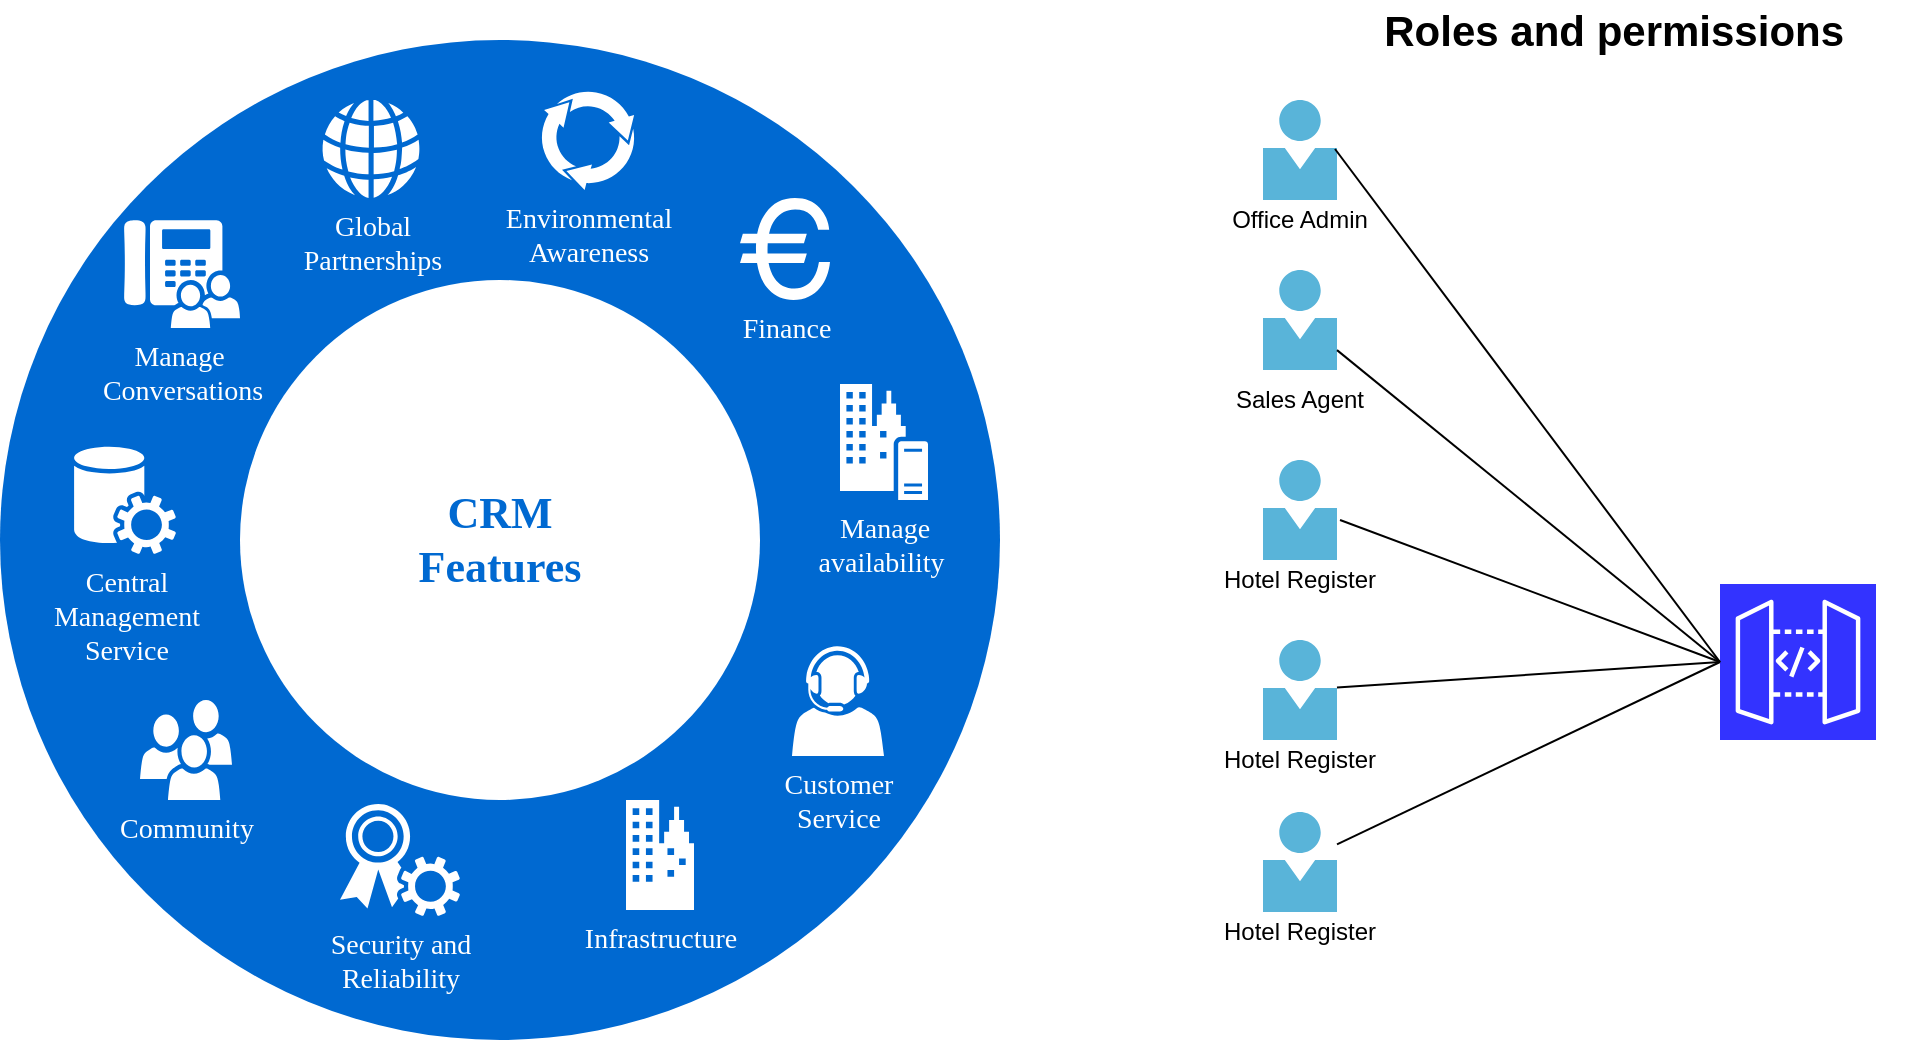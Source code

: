 <mxfile version="20.7.4" type="github">
  <diagram name="Page-1" id="3e8102d1-ef87-2e61-34e1-82d9a586fe2e">
    <mxGraphModel dx="735" dy="548" grid="1" gridSize="10" guides="1" tooltips="1" connect="1" arrows="1" fold="1" page="1" pageScale="1" pageWidth="1100" pageHeight="850" background="none" math="0" shadow="0">
      <root>
        <mxCell id="0" />
        <mxCell id="1" parent="0" />
        <mxCell id="70666756c84bb93c-1" value="" style="ellipse;whiteSpace=wrap;html=1;rounded=0;shadow=0;comic=0;strokeWidth=1;fontFamily=Verdana;fontSize=14;strokeColor=none;fillColor=#0069D1;" parent="1" vertex="1">
          <mxGeometry x="120" y="40" width="500" height="500" as="geometry" />
        </mxCell>
        <mxCell id="70666756c84bb93c-2" value="CRM&lt;br&gt;Features" style="ellipse;whiteSpace=wrap;html=1;rounded=0;shadow=0;comic=0;strokeWidth=1;fontFamily=Verdana;fontSize=22;strokeColor=none;fillColor=#ffffff;fontColor=#0069D1;fontStyle=1" parent="1" vertex="1">
          <mxGeometry x="240" y="160" width="260" height="260" as="geometry" />
        </mxCell>
        <mxCell id="70666756c84bb93c-5" value="Community" style="shadow=0;dashed=0;html=1;strokeColor=none;fillColor=#ffffff;labelPosition=center;verticalLabelPosition=bottom;verticalAlign=top;shape=mxgraph.office.users.users;rounded=0;comic=0;fontFamily=Verdana;fontSize=14;fontColor=#FFFFFF;" parent="1" vertex="1">
          <mxGeometry x="190" y="370" width="46" height="50" as="geometry" />
        </mxCell>
        <mxCell id="70666756c84bb93c-6" value="Customer&lt;div&gt;Service&lt;/div&gt;" style="shadow=0;dashed=0;html=1;strokeColor=none;fillColor=#ffffff;labelPosition=center;verticalLabelPosition=bottom;verticalAlign=top;shape=mxgraph.office.users.call_center_agent;rounded=0;comic=0;fontFamily=Verdana;fontSize=14;fontColor=#FFFFFF;" parent="1" vertex="1">
          <mxGeometry x="516" y="343" width="46" height="55" as="geometry" />
        </mxCell>
        <mxCell id="70666756c84bb93c-7" value="Manage&amp;nbsp;&lt;br&gt;Conversations" style="shadow=0;dashed=0;html=1;strokeColor=none;fillColor=#ffffff;labelPosition=center;verticalLabelPosition=bottom;verticalAlign=top;shape=mxgraph.office.users.response_group;rounded=0;comic=0;fontFamily=Verdana;fontSize=14;fontColor=#FFFFFF;" parent="1" vertex="1">
          <mxGeometry x="182" y="130" width="58" height="54" as="geometry" />
        </mxCell>
        <mxCell id="70666756c84bb93c-8" value="Central&lt;div&gt;Management&lt;/div&gt;&lt;div&gt;Service&lt;/div&gt;" style="shadow=0;dashed=0;html=1;strokeColor=none;fillColor=#ffffff;labelPosition=center;verticalLabelPosition=bottom;verticalAlign=top;shape=mxgraph.office.services.central_management_service;rounded=0;comic=0;fontFamily=Verdana;fontSize=14;fontColor=#FFFFFF;" parent="1" vertex="1">
          <mxGeometry x="157" y="243" width="51" height="54" as="geometry" />
        </mxCell>
        <mxCell id="70666756c84bb93c-9" value="Manage&lt;br&gt;availability&amp;nbsp;" style="shadow=0;dashed=0;html=1;strokeColor=none;fillColor=#ffffff;labelPosition=center;verticalLabelPosition=bottom;verticalAlign=top;shape=mxgraph.office.servers.on_premises_server;rounded=0;comic=0;fontFamily=Verdana;fontSize=14;fontColor=#FFFFFF;" parent="1" vertex="1">
          <mxGeometry x="540" y="212" width="44" height="58" as="geometry" />
        </mxCell>
        <mxCell id="70666756c84bb93c-10" value="Security and&lt;br&gt;Reliability" style="shadow=0;dashed=0;html=1;strokeColor=none;fillColor=#ffffff;labelPosition=center;verticalLabelPosition=bottom;verticalAlign=top;shape=mxgraph.office.security.token_service;rounded=0;comic=0;fontFamily=Verdana;fontSize=14;fontColor=#FFFFFF;" parent="1" vertex="1">
          <mxGeometry x="290" y="422" width="60" height="56" as="geometry" />
        </mxCell>
        <mxCell id="70666756c84bb93c-11" value="Infrastructure" style="shadow=0;dashed=0;html=1;strokeColor=none;fillColor=#ffffff;labelPosition=center;verticalLabelPosition=bottom;verticalAlign=top;shape=mxgraph.office.concepts.on_premises;rounded=0;comic=0;fontFamily=Verdana;fontSize=14;fontColor=#FFFFFF;" parent="1" vertex="1">
          <mxGeometry x="433" y="420" width="34" height="55" as="geometry" />
        </mxCell>
        <mxCell id="70666756c84bb93c-12" value="Global&lt;div&gt;Partnerships&lt;/div&gt;" style="shadow=0;dashed=0;html=1;strokeColor=none;fillColor=#ffffff;labelPosition=center;verticalLabelPosition=bottom;verticalAlign=top;shape=mxgraph.office.concepts.globe_internet;rounded=0;comic=0;fontFamily=Verdana;fontSize=14;fontColor=#FFFFFF;" parent="1" vertex="1">
          <mxGeometry x="281" y="70" width="49" height="49" as="geometry" />
        </mxCell>
        <mxCell id="70666756c84bb93c-13" value="Environmental&lt;div&gt;Awareness&lt;/div&gt;" style="shadow=0;dashed=0;html=1;strokeColor=none;shape=mxgraph.mscae.general.continuous_cycle;fillColor=#ffffff;rounded=0;comic=0;fontFamily=Verdana;fontSize=14;fontColor=#FFFFFF;verticalAlign=top;labelPosition=center;verticalLabelPosition=bottom;align=center;" parent="1" vertex="1">
          <mxGeometry x="390" y="65" width="48" height="50" as="geometry" />
        </mxCell>
        <mxCell id="70666756c84bb93c-15" value="Finance" style="shape=mxgraph.signs.travel.euro;html=1;fillColor=#ffffff;strokeColor=none;verticalLabelPosition=bottom;verticalAlign=top;align=center;rounded=0;shadow=0;dashed=0;comic=0;fontFamily=Verdana;fontSize=14;fontColor=#FFFFFF;" parent="1" vertex="1">
          <mxGeometry x="490" y="119" width="45" height="51" as="geometry" />
        </mxCell>
        <mxCell id="_6777UeAourxS73tgjvb-6" value="" style="sketch=0;points=[[0,0,0],[0.25,0,0],[0.5,0,0],[0.75,0,0],[1,0,0],[0,1,0],[0.25,1,0],[0.5,1,0],[0.75,1,0],[1,1,0],[0,0.25,0],[0,0.5,0],[0,0.75,0],[1,0.25,0],[1,0.5,0],[1,0.75,0]];outlineConnect=0;fontColor=#232F3E;gradientColor=#3333FF;gradientDirection=north;fillColor=#3333FF;strokeColor=#ffffff;dashed=0;verticalLabelPosition=bottom;verticalAlign=top;align=center;html=1;fontSize=12;fontStyle=0;aspect=fixed;shape=mxgraph.aws4.resourceIcon;resIcon=mxgraph.aws4.api_gateway;labelBackgroundColor=none;" vertex="1" parent="1">
          <mxGeometry x="980" y="312" width="78" height="78" as="geometry" />
        </mxCell>
        <mxCell id="_6777UeAourxS73tgjvb-9" value="" style="group" vertex="1" connectable="0" parent="1">
          <mxGeometry x="740" y="70" width="85" height="80" as="geometry" />
        </mxCell>
        <mxCell id="_6777UeAourxS73tgjvb-7" value="" style="sketch=0;aspect=fixed;html=1;points=[];align=center;image;fontSize=12;image=img/lib/mscae/Person.svg;labelBackgroundColor=none;fillColor=#3333FF;gradientColor=#3333FF;" vertex="1" parent="_6777UeAourxS73tgjvb-9">
          <mxGeometry x="11.5" width="37" height="50" as="geometry" />
        </mxCell>
        <mxCell id="_6777UeAourxS73tgjvb-8" value="Office Admin" style="text;strokeColor=none;align=center;fillColor=none;html=1;verticalAlign=middle;whiteSpace=wrap;rounded=0;labelBackgroundColor=none;" vertex="1" parent="_6777UeAourxS73tgjvb-9">
          <mxGeometry x="-25" y="45" width="110" height="30" as="geometry" />
        </mxCell>
        <mxCell id="_6777UeAourxS73tgjvb-11" value="&lt;font style=&quot;font-size: 21px;&quot;&gt;&lt;b&gt;Roles and permissions&amp;nbsp;&lt;/b&gt;&lt;/font&gt;" style="text;strokeColor=none;align=center;fillColor=none;html=1;verticalAlign=middle;whiteSpace=wrap;rounded=0;labelBackgroundColor=none;" vertex="1" parent="1">
          <mxGeometry x="780" y="20" width="300" height="30" as="geometry" />
        </mxCell>
        <mxCell id="_6777UeAourxS73tgjvb-12" value="" style="group" vertex="1" connectable="0" parent="1">
          <mxGeometry x="740" y="155" width="85" height="80" as="geometry" />
        </mxCell>
        <mxCell id="_6777UeAourxS73tgjvb-13" value="" style="sketch=0;aspect=fixed;html=1;points=[];align=center;image;fontSize=12;image=img/lib/mscae/Person.svg;labelBackgroundColor=none;fillColor=#3333FF;gradientColor=#3333FF;" vertex="1" parent="_6777UeAourxS73tgjvb-12">
          <mxGeometry x="11.5" width="37" height="50" as="geometry" />
        </mxCell>
        <mxCell id="_6777UeAourxS73tgjvb-14" value="Sales Agent" style="text;strokeColor=none;align=center;fillColor=none;html=1;verticalAlign=middle;whiteSpace=wrap;rounded=0;labelBackgroundColor=none;" vertex="1" parent="_6777UeAourxS73tgjvb-12">
          <mxGeometry x="-25" y="50" width="110" height="30" as="geometry" />
        </mxCell>
        <mxCell id="_6777UeAourxS73tgjvb-16" value="" style="endArrow=none;html=1;rounded=0;fontSize=21;entryX=0;entryY=0.5;entryDx=0;entryDy=0;entryPerimeter=0;" edge="1" parent="1" source="_6777UeAourxS73tgjvb-13" target="_6777UeAourxS73tgjvb-6">
          <mxGeometry width="50" height="50" relative="1" as="geometry">
            <mxPoint x="710" y="220" as="sourcePoint" />
            <mxPoint x="760" y="170" as="targetPoint" />
          </mxGeometry>
        </mxCell>
        <mxCell id="_6777UeAourxS73tgjvb-17" value="" style="group" vertex="1" connectable="0" parent="1">
          <mxGeometry x="740" y="250" width="85" height="80" as="geometry" />
        </mxCell>
        <mxCell id="_6777UeAourxS73tgjvb-18" value="" style="sketch=0;aspect=fixed;html=1;points=[];align=center;image;fontSize=12;image=img/lib/mscae/Person.svg;labelBackgroundColor=none;fillColor=#3333FF;gradientColor=#3333FF;" vertex="1" parent="_6777UeAourxS73tgjvb-17">
          <mxGeometry x="11.5" width="37" height="50" as="geometry" />
        </mxCell>
        <mxCell id="_6777UeAourxS73tgjvb-19" value="Hotel Register" style="text;strokeColor=none;align=center;fillColor=none;html=1;verticalAlign=middle;whiteSpace=wrap;rounded=0;labelBackgroundColor=none;" vertex="1" parent="_6777UeAourxS73tgjvb-17">
          <mxGeometry x="-25" y="45" width="110" height="30" as="geometry" />
        </mxCell>
        <mxCell id="_6777UeAourxS73tgjvb-20" value="" style="endArrow=none;html=1;rounded=0;fontSize=21;exitX=1.041;exitY=0.6;exitDx=0;exitDy=0;exitPerimeter=0;entryX=0;entryY=0.5;entryDx=0;entryDy=0;entryPerimeter=0;" edge="1" parent="1" source="_6777UeAourxS73tgjvb-18" target="_6777UeAourxS73tgjvb-6">
          <mxGeometry width="50" height="50" relative="1" as="geometry">
            <mxPoint x="710" y="220" as="sourcePoint" />
            <mxPoint x="760" y="170" as="targetPoint" />
          </mxGeometry>
        </mxCell>
        <mxCell id="_6777UeAourxS73tgjvb-21" value="" style="group" vertex="1" connectable="0" parent="1">
          <mxGeometry x="740" y="340" width="85" height="80" as="geometry" />
        </mxCell>
        <mxCell id="_6777UeAourxS73tgjvb-22" value="" style="sketch=0;aspect=fixed;html=1;points=[];align=center;image;fontSize=12;image=img/lib/mscae/Person.svg;labelBackgroundColor=none;fillColor=#3333FF;gradientColor=#3333FF;" vertex="1" parent="_6777UeAourxS73tgjvb-21">
          <mxGeometry x="11.5" width="37" height="50" as="geometry" />
        </mxCell>
        <mxCell id="_6777UeAourxS73tgjvb-23" value="Hotel Register" style="text;strokeColor=none;align=center;fillColor=none;html=1;verticalAlign=middle;whiteSpace=wrap;rounded=0;labelBackgroundColor=none;" vertex="1" parent="_6777UeAourxS73tgjvb-21">
          <mxGeometry x="-25" y="45" width="110" height="30" as="geometry" />
        </mxCell>
        <mxCell id="_6777UeAourxS73tgjvb-24" value="" style="endArrow=none;html=1;rounded=0;fontSize=21;entryX=0;entryY=0.5;entryDx=0;entryDy=0;entryPerimeter=0;" edge="1" parent="1" source="_6777UeAourxS73tgjvb-22" target="_6777UeAourxS73tgjvb-6">
          <mxGeometry width="50" height="50" relative="1" as="geometry">
            <mxPoint x="780" y="380" as="sourcePoint" />
            <mxPoint x="990" y="223" as="targetPoint" />
          </mxGeometry>
        </mxCell>
        <mxCell id="_6777UeAourxS73tgjvb-26" value="" style="group" vertex="1" connectable="0" parent="1">
          <mxGeometry x="740" y="426" width="85" height="80" as="geometry" />
        </mxCell>
        <mxCell id="_6777UeAourxS73tgjvb-27" value="" style="sketch=0;aspect=fixed;html=1;points=[];align=center;image;fontSize=12;image=img/lib/mscae/Person.svg;labelBackgroundColor=none;fillColor=#3333FF;gradientColor=#3333FF;" vertex="1" parent="_6777UeAourxS73tgjvb-26">
          <mxGeometry x="11.5" width="37" height="50" as="geometry" />
        </mxCell>
        <mxCell id="_6777UeAourxS73tgjvb-28" value="Hotel Register" style="text;strokeColor=none;align=center;fillColor=none;html=1;verticalAlign=middle;whiteSpace=wrap;rounded=0;labelBackgroundColor=none;" vertex="1" parent="_6777UeAourxS73tgjvb-26">
          <mxGeometry x="-25" y="45" width="110" height="30" as="geometry" />
        </mxCell>
        <mxCell id="_6777UeAourxS73tgjvb-34" value="" style="endArrow=none;html=1;rounded=0;fontSize=21;entryX=0;entryY=0.5;entryDx=0;entryDy=0;entryPerimeter=0;" edge="1" parent="1" source="_6777UeAourxS73tgjvb-27" target="_6777UeAourxS73tgjvb-6">
          <mxGeometry width="50" height="50" relative="1" as="geometry">
            <mxPoint x="710" y="400" as="sourcePoint" />
            <mxPoint x="760" y="350" as="targetPoint" />
          </mxGeometry>
        </mxCell>
        <mxCell id="_6777UeAourxS73tgjvb-35" value="" style="endArrow=none;html=1;rounded=0;fontSize=21;entryX=0;entryY=0.5;entryDx=0;entryDy=0;entryPerimeter=0;exitX=0.973;exitY=0.49;exitDx=0;exitDy=0;exitPerimeter=0;" edge="1" parent="1" source="_6777UeAourxS73tgjvb-7" target="_6777UeAourxS73tgjvb-6">
          <mxGeometry width="50" height="50" relative="1" as="geometry">
            <mxPoint x="870" y="110" as="sourcePoint" />
            <mxPoint x="760" y="350" as="targetPoint" />
          </mxGeometry>
        </mxCell>
      </root>
    </mxGraphModel>
  </diagram>
</mxfile>
